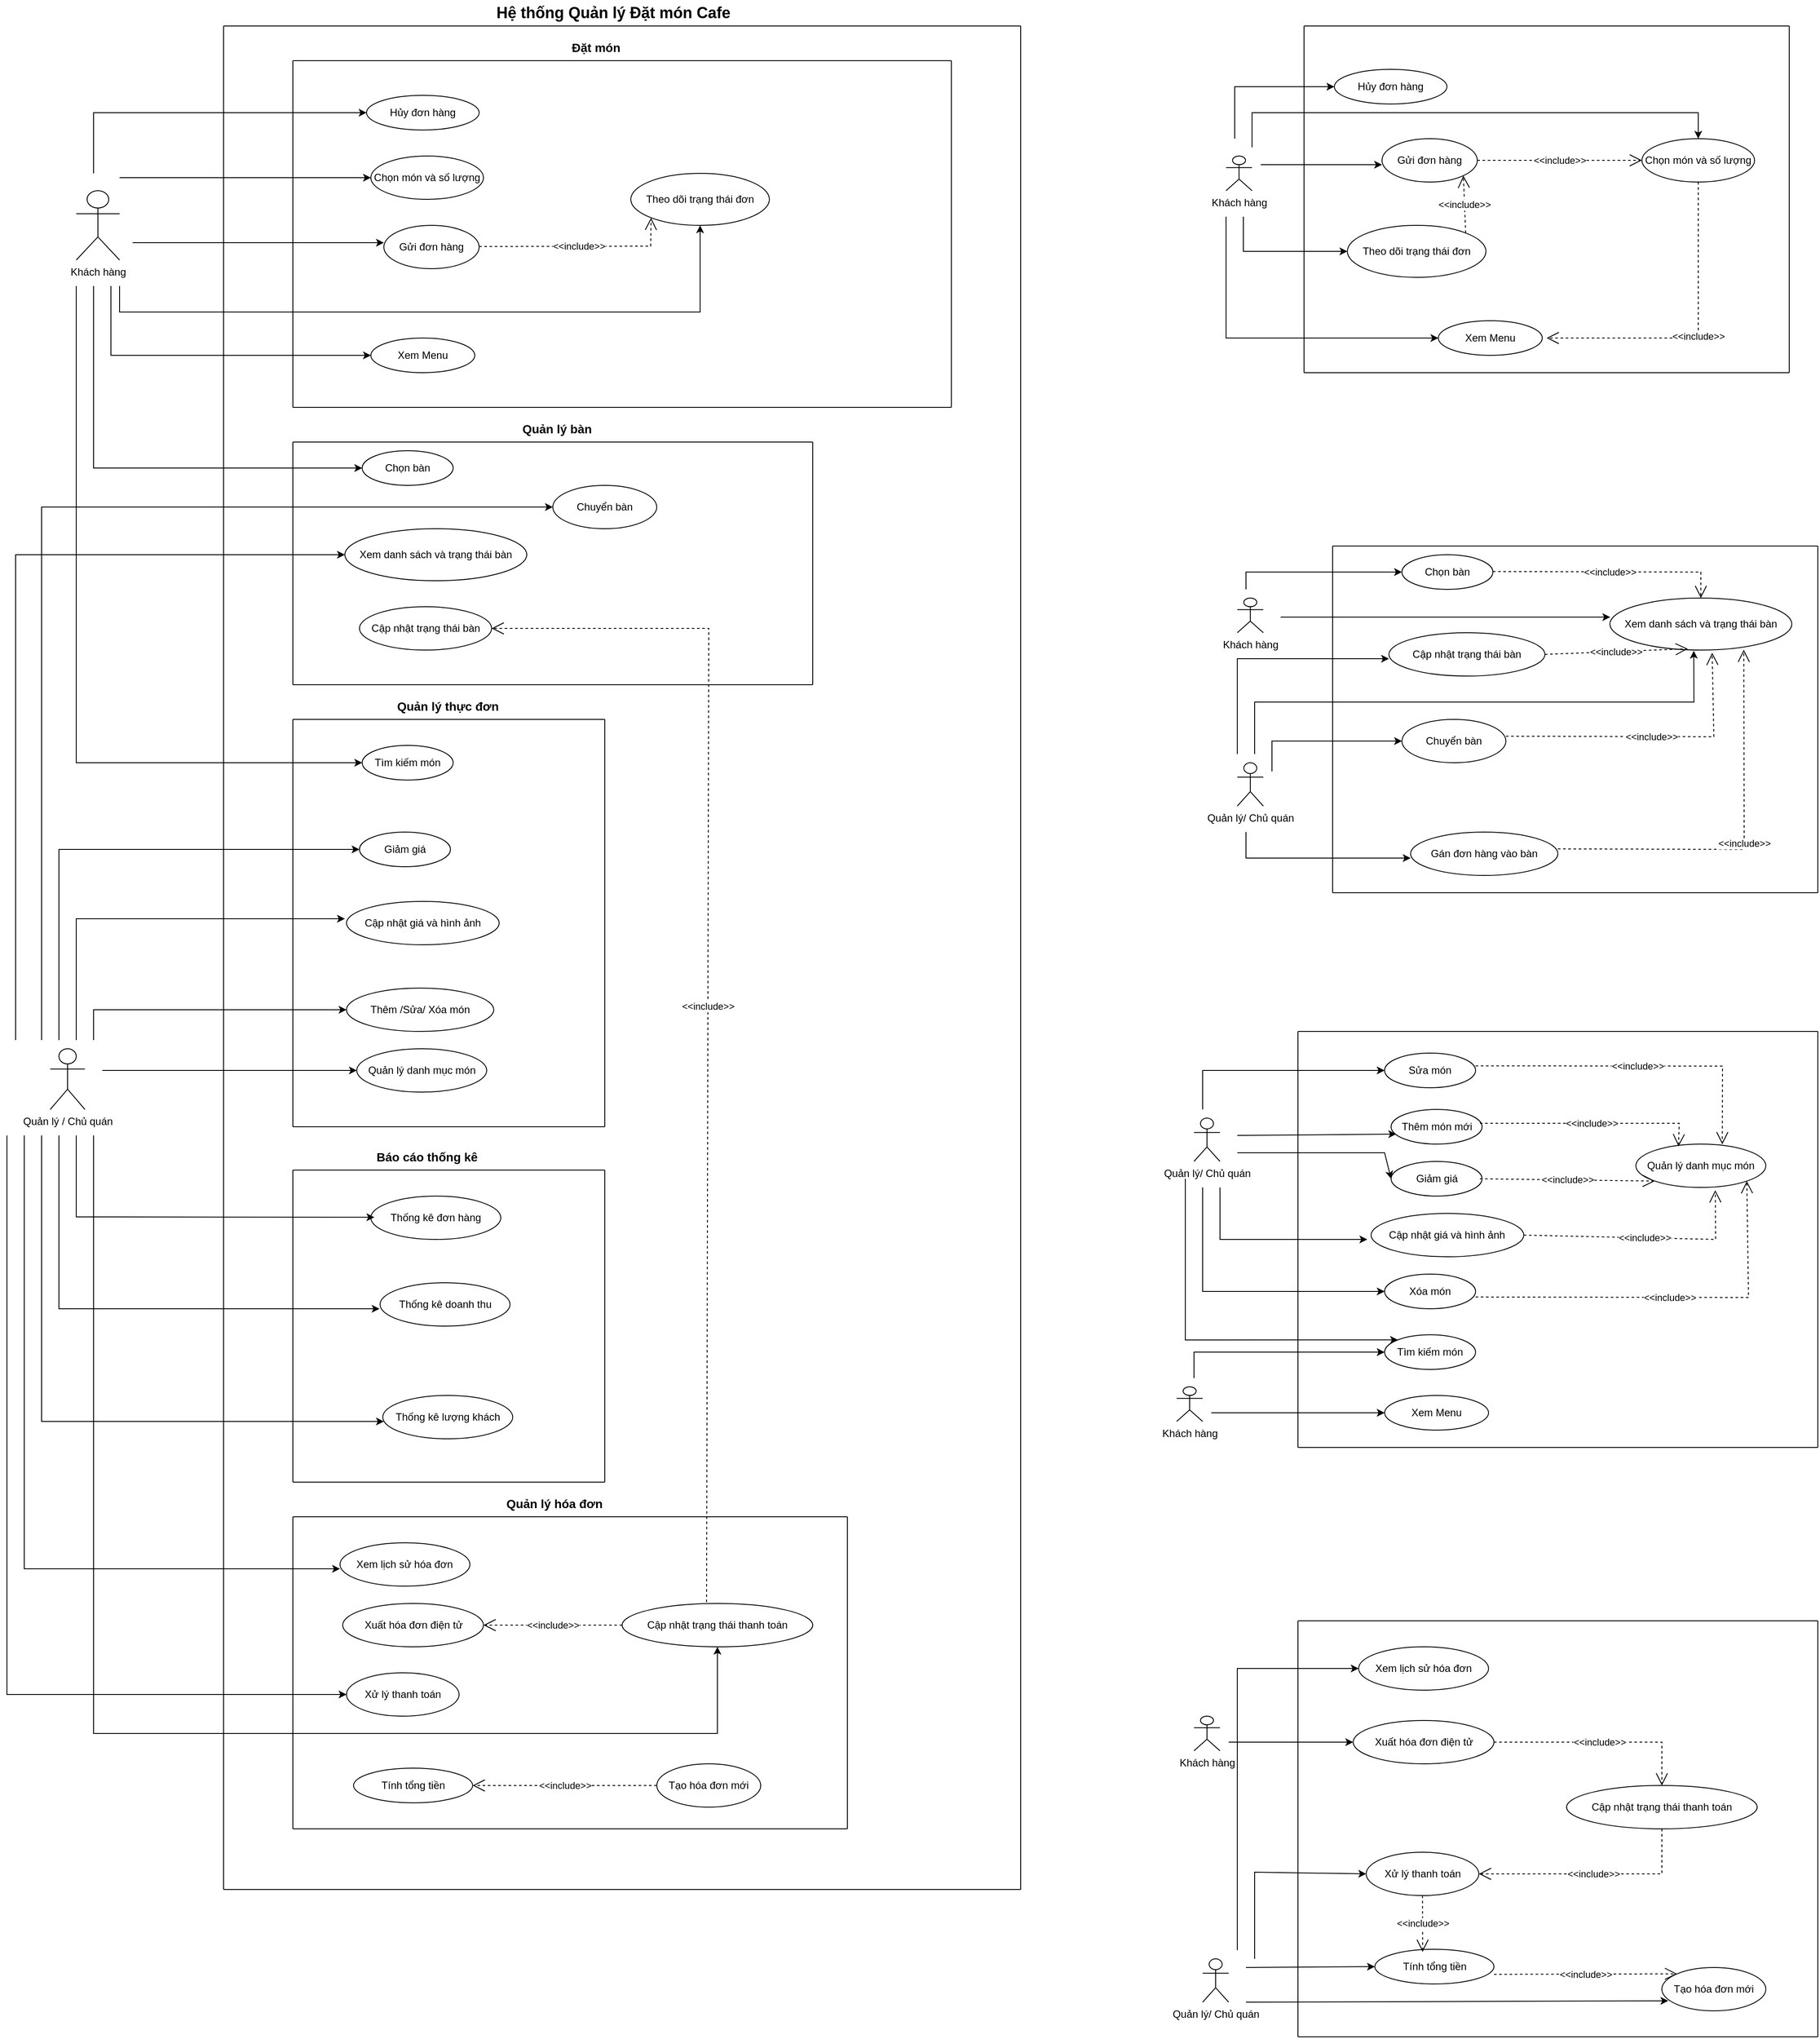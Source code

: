 <mxfile version="26.0.16">
  <diagram name="Usercase" id="gZRmXoSLrgFG_z5XuEt7">
    <mxGraphModel dx="2790" dy="1300" grid="1" gridSize="10" guides="1" tooltips="1" connect="1" arrows="1" fold="1" page="1" pageScale="1" pageWidth="2339" pageHeight="3300" math="0" shadow="0">
      <root>
        <mxCell id="0" />
        <mxCell id="1" parent="0" />
        <mxCell id="scQmV7QMQ86f5Nef8M0u-1" value="Quản lý / Chủ quán" style="shape=umlActor;verticalLabelPosition=bottom;verticalAlign=top;html=1;outlineConnect=0;" parent="1" vertex="1">
          <mxGeometry x="200" y="1500" width="40" height="70" as="geometry" />
        </mxCell>
        <mxCell id="_QSHjXKkxWRbUls_ZP2x-2" value="Khách hàng" style="shape=umlActor;verticalLabelPosition=bottom;verticalAlign=top;html=1;outlineConnect=0;" parent="1" vertex="1">
          <mxGeometry x="230" y="510" width="50" height="80" as="geometry" />
        </mxCell>
        <mxCell id="bs00Us9fgX963RKQfAOU-3" value="" style="endArrow=none;html=1;rounded=0;" edge="1" parent="1">
          <mxGeometry width="50" height="50" relative="1" as="geometry">
            <mxPoint x="400" y="2470" as="sourcePoint" />
            <mxPoint x="400" y="320" as="targetPoint" />
          </mxGeometry>
        </mxCell>
        <mxCell id="bs00Us9fgX963RKQfAOU-5" value="" style="endArrow=none;html=1;rounded=0;" edge="1" parent="1">
          <mxGeometry width="50" height="50" relative="1" as="geometry">
            <mxPoint x="1320" y="2470" as="sourcePoint" />
            <mxPoint x="1320" y="320" as="targetPoint" />
          </mxGeometry>
        </mxCell>
        <mxCell id="bs00Us9fgX963RKQfAOU-6" value="" style="endArrow=none;html=1;rounded=0;" edge="1" parent="1">
          <mxGeometry width="50" height="50" relative="1" as="geometry">
            <mxPoint x="400" y="320" as="sourcePoint" />
            <mxPoint x="1320" y="320" as="targetPoint" />
          </mxGeometry>
        </mxCell>
        <mxCell id="bs00Us9fgX963RKQfAOU-7" value="" style="endArrow=none;html=1;rounded=0;" edge="1" parent="1">
          <mxGeometry width="50" height="50" relative="1" as="geometry">
            <mxPoint x="400" y="2470" as="sourcePoint" />
            <mxPoint x="1320" y="2470" as="targetPoint" />
          </mxGeometry>
        </mxCell>
        <mxCell id="bs00Us9fgX963RKQfAOU-8" value="&lt;font style=&quot;font-size: 18px;&quot;&gt;&lt;b&gt;Hệ thống Quản lý Đặt món Cafe&lt;/b&gt;&lt;/font&gt;" style="text;html=1;align=center;verticalAlign=middle;whiteSpace=wrap;rounded=0;" vertex="1" parent="1">
          <mxGeometry x="710" y="290" width="280" height="30" as="geometry" />
        </mxCell>
        <mxCell id="bs00Us9fgX963RKQfAOU-9" value="" style="endArrow=none;html=1;rounded=0;" edge="1" parent="1">
          <mxGeometry width="50" height="50" relative="1" as="geometry">
            <mxPoint x="480" y="760" as="sourcePoint" />
            <mxPoint x="480" y="360" as="targetPoint" />
          </mxGeometry>
        </mxCell>
        <mxCell id="bs00Us9fgX963RKQfAOU-10" value="" style="endArrow=none;html=1;rounded=0;" edge="1" parent="1">
          <mxGeometry width="50" height="50" relative="1" as="geometry">
            <mxPoint x="1240" y="760" as="sourcePoint" />
            <mxPoint x="1240" y="360" as="targetPoint" />
          </mxGeometry>
        </mxCell>
        <mxCell id="bs00Us9fgX963RKQfAOU-11" value="" style="endArrow=none;html=1;rounded=0;" edge="1" parent="1">
          <mxGeometry width="50" height="50" relative="1" as="geometry">
            <mxPoint x="480" y="360" as="sourcePoint" />
            <mxPoint x="1240" y="360" as="targetPoint" />
          </mxGeometry>
        </mxCell>
        <mxCell id="bs00Us9fgX963RKQfAOU-12" value="" style="endArrow=none;html=1;rounded=0;" edge="1" parent="1">
          <mxGeometry width="50" height="50" relative="1" as="geometry">
            <mxPoint x="480" y="760" as="sourcePoint" />
            <mxPoint x="1240" y="760" as="targetPoint" />
          </mxGeometry>
        </mxCell>
        <mxCell id="bs00Us9fgX963RKQfAOU-13" value="&lt;font style=&quot;font-size: 14px;&quot;&gt;&lt;b&gt;Đặt món&lt;/b&gt;&lt;/font&gt;" style="text;html=1;align=center;verticalAlign=middle;whiteSpace=wrap;rounded=0;" vertex="1" parent="1">
          <mxGeometry x="800" y="330" width="60" height="30" as="geometry" />
        </mxCell>
        <mxCell id="bs00Us9fgX963RKQfAOU-14" value="Chọn món và số lượng" style="ellipse;whiteSpace=wrap;html=1;" vertex="1" parent="1">
          <mxGeometry x="570" y="470" width="130" height="50" as="geometry" />
        </mxCell>
        <mxCell id="bs00Us9fgX963RKQfAOU-15" value="Xem Menu" style="ellipse;whiteSpace=wrap;html=1;" vertex="1" parent="1">
          <mxGeometry x="570" y="680" width="120" height="40" as="geometry" />
        </mxCell>
        <mxCell id="bs00Us9fgX963RKQfAOU-16" value="Theo dõi trạng thái đơn" style="ellipse;whiteSpace=wrap;html=1;" vertex="1" parent="1">
          <mxGeometry x="870" y="490" width="160" height="60" as="geometry" />
        </mxCell>
        <mxCell id="bs00Us9fgX963RKQfAOU-17" value="Gửi đơn hàng" style="ellipse;whiteSpace=wrap;html=1;" vertex="1" parent="1">
          <mxGeometry x="585" y="550" width="110" height="50" as="geometry" />
        </mxCell>
        <mxCell id="bs00Us9fgX963RKQfAOU-18" value="Hủy đơn hàng" style="ellipse;whiteSpace=wrap;html=1;" vertex="1" parent="1">
          <mxGeometry x="565" y="400" width="130" height="40" as="geometry" />
        </mxCell>
        <mxCell id="bs00Us9fgX963RKQfAOU-19" value="" style="endArrow=classic;html=1;rounded=0;entryX=0;entryY=0.5;entryDx=0;entryDy=0;" edge="1" parent="1" target="bs00Us9fgX963RKQfAOU-18">
          <mxGeometry width="50" height="50" relative="1" as="geometry">
            <mxPoint x="250" y="490" as="sourcePoint" />
            <mxPoint x="310" y="390" as="targetPoint" />
            <Array as="points">
              <mxPoint x="250" y="420" />
            </Array>
          </mxGeometry>
        </mxCell>
        <mxCell id="bs00Us9fgX963RKQfAOU-20" value="" style="endArrow=classic;html=1;rounded=0;entryX=0;entryY=0.5;entryDx=0;entryDy=0;" edge="1" parent="1" target="bs00Us9fgX963RKQfAOU-14">
          <mxGeometry width="50" height="50" relative="1" as="geometry">
            <mxPoint x="280" y="495" as="sourcePoint" />
            <mxPoint x="550" y="480" as="targetPoint" />
          </mxGeometry>
        </mxCell>
        <mxCell id="bs00Us9fgX963RKQfAOU-21" value="" style="endArrow=classic;html=1;rounded=0;entryX=0;entryY=0.5;entryDx=0;entryDy=0;" edge="1" parent="1">
          <mxGeometry width="50" height="50" relative="1" as="geometry">
            <mxPoint x="295" y="570" as="sourcePoint" />
            <mxPoint x="585" y="570" as="targetPoint" />
          </mxGeometry>
        </mxCell>
        <mxCell id="bs00Us9fgX963RKQfAOU-22" value="" style="endArrow=classic;html=1;rounded=0;entryX=0;entryY=0.5;entryDx=0;entryDy=0;" edge="1" parent="1" target="bs00Us9fgX963RKQfAOU-15">
          <mxGeometry width="50" height="50" relative="1" as="geometry">
            <mxPoint x="270" y="620" as="sourcePoint" />
            <mxPoint x="570" y="679.41" as="targetPoint" />
            <Array as="points">
              <mxPoint x="270" y="700" />
            </Array>
          </mxGeometry>
        </mxCell>
        <mxCell id="bs00Us9fgX963RKQfAOU-23" value="" style="endArrow=classic;html=1;rounded=0;entryX=0.5;entryY=1;entryDx=0;entryDy=0;" edge="1" parent="1" target="bs00Us9fgX963RKQfAOU-16">
          <mxGeometry width="50" height="50" relative="1" as="geometry">
            <mxPoint x="280" y="620" as="sourcePoint" />
            <mxPoint x="940" y="640" as="targetPoint" />
            <Array as="points">
              <mxPoint x="280" y="650" />
              <mxPoint x="950" y="650" />
            </Array>
          </mxGeometry>
        </mxCell>
        <mxCell id="bs00Us9fgX963RKQfAOU-24" value="&amp;lt;&amp;lt;include&amp;gt;&amp;gt;" style="endArrow=open;endSize=12;dashed=1;html=1;rounded=0;entryX=0;entryY=1;entryDx=0;entryDy=0;" edge="1" parent="1" target="bs00Us9fgX963RKQfAOU-16">
          <mxGeometry width="160" relative="1" as="geometry">
            <mxPoint x="695" y="574.41" as="sourcePoint" />
            <mxPoint x="855" y="574.41" as="targetPoint" />
            <Array as="points">
              <mxPoint x="893" y="574" />
            </Array>
          </mxGeometry>
        </mxCell>
        <mxCell id="bs00Us9fgX963RKQfAOU-25" value="" style="endArrow=none;html=1;rounded=0;" edge="1" parent="1">
          <mxGeometry width="50" height="50" relative="1" as="geometry">
            <mxPoint x="480" y="1080" as="sourcePoint" />
            <mxPoint x="480" y="800" as="targetPoint" />
          </mxGeometry>
        </mxCell>
        <mxCell id="bs00Us9fgX963RKQfAOU-26" value="" style="endArrow=none;html=1;rounded=0;" edge="1" parent="1">
          <mxGeometry width="50" height="50" relative="1" as="geometry">
            <mxPoint x="1080" y="1080" as="sourcePoint" />
            <mxPoint x="1080" y="800" as="targetPoint" />
          </mxGeometry>
        </mxCell>
        <mxCell id="bs00Us9fgX963RKQfAOU-27" value="" style="endArrow=none;html=1;rounded=0;" edge="1" parent="1">
          <mxGeometry width="50" height="50" relative="1" as="geometry">
            <mxPoint x="480" y="800" as="sourcePoint" />
            <mxPoint x="1080" y="800" as="targetPoint" />
          </mxGeometry>
        </mxCell>
        <mxCell id="bs00Us9fgX963RKQfAOU-28" value="" style="endArrow=none;html=1;rounded=0;" edge="1" parent="1">
          <mxGeometry width="50" height="50" relative="1" as="geometry">
            <mxPoint x="480" y="1080" as="sourcePoint" />
            <mxPoint x="1080" y="1080" as="targetPoint" />
          </mxGeometry>
        </mxCell>
        <mxCell id="bs00Us9fgX963RKQfAOU-29" value="Chọn bàn" style="ellipse;whiteSpace=wrap;html=1;" vertex="1" parent="1">
          <mxGeometry x="560" y="810" width="105" height="40" as="geometry" />
        </mxCell>
        <mxCell id="bs00Us9fgX963RKQfAOU-30" value="Cập nhật trạng thái bàn" style="ellipse;whiteSpace=wrap;html=1;" vertex="1" parent="1">
          <mxGeometry x="556.88" y="990" width="152.5" height="50" as="geometry" />
        </mxCell>
        <mxCell id="bs00Us9fgX963RKQfAOU-31" value="Chuyển bàn" style="ellipse;whiteSpace=wrap;html=1;" vertex="1" parent="1">
          <mxGeometry x="780" y="850" width="120" height="50" as="geometry" />
        </mxCell>
        <mxCell id="bs00Us9fgX963RKQfAOU-34" value="Xem danh sách và trạng thái bàn" style="ellipse;whiteSpace=wrap;html=1;" vertex="1" parent="1">
          <mxGeometry x="540" y="900" width="210" height="60" as="geometry" />
        </mxCell>
        <mxCell id="bs00Us9fgX963RKQfAOU-35" value="&lt;font style=&quot;font-size: 14px;&quot;&gt;&lt;b&gt;Quản lý bàn&lt;/b&gt;&lt;/font&gt;" style="text;html=1;align=center;verticalAlign=middle;whiteSpace=wrap;rounded=0;" vertex="1" parent="1">
          <mxGeometry x="730" y="770" width="110" height="30" as="geometry" />
        </mxCell>
        <mxCell id="bs00Us9fgX963RKQfAOU-36" value="" style="endArrow=none;html=1;rounded=0;" edge="1" parent="1">
          <mxGeometry width="50" height="50" relative="1" as="geometry">
            <mxPoint x="480" y="1590" as="sourcePoint" />
            <mxPoint x="480" y="1120" as="targetPoint" />
          </mxGeometry>
        </mxCell>
        <mxCell id="bs00Us9fgX963RKQfAOU-37" value="" style="endArrow=none;html=1;rounded=0;" edge="1" parent="1">
          <mxGeometry width="50" height="50" relative="1" as="geometry">
            <mxPoint x="840" y="1590" as="sourcePoint" />
            <mxPoint x="840" y="1120" as="targetPoint" />
          </mxGeometry>
        </mxCell>
        <mxCell id="bs00Us9fgX963RKQfAOU-38" value="" style="endArrow=none;html=1;rounded=0;" edge="1" parent="1">
          <mxGeometry width="50" height="50" relative="1" as="geometry">
            <mxPoint x="480" y="1120" as="sourcePoint" />
            <mxPoint x="840" y="1120" as="targetPoint" />
          </mxGeometry>
        </mxCell>
        <mxCell id="bs00Us9fgX963RKQfAOU-39" value="" style="endArrow=none;html=1;rounded=0;" edge="1" parent="1">
          <mxGeometry width="50" height="50" relative="1" as="geometry">
            <mxPoint x="480" y="1590" as="sourcePoint" />
            <mxPoint x="840" y="1590" as="targetPoint" />
          </mxGeometry>
        </mxCell>
        <mxCell id="bs00Us9fgX963RKQfAOU-40" value="" style="endArrow=classic;html=1;rounded=0;entryX=0;entryY=0.5;entryDx=0;entryDy=0;" edge="1" parent="1">
          <mxGeometry width="50" height="50" relative="1" as="geometry">
            <mxPoint x="250" y="620" as="sourcePoint" />
            <mxPoint x="560" y="830" as="targetPoint" />
            <Array as="points">
              <mxPoint x="250" y="830" />
            </Array>
          </mxGeometry>
        </mxCell>
        <mxCell id="bs00Us9fgX963RKQfAOU-42" value="Tìm kiếm món" style="ellipse;whiteSpace=wrap;html=1;" vertex="1" parent="1">
          <mxGeometry x="560" y="1150" width="105" height="40" as="geometry" />
        </mxCell>
        <mxCell id="bs00Us9fgX963RKQfAOU-43" value="&lt;font style=&quot;font-size: 14px;&quot;&gt;&lt;b&gt;Quản lý thực đơn&lt;/b&gt;&lt;/font&gt;" style="text;html=1;align=center;verticalAlign=middle;whiteSpace=wrap;rounded=0;" vertex="1" parent="1">
          <mxGeometry x="580.63" y="1090" width="156.25" height="30" as="geometry" />
        </mxCell>
        <mxCell id="bs00Us9fgX963RKQfAOU-44" value="Giảm giá" style="ellipse;whiteSpace=wrap;html=1;" vertex="1" parent="1">
          <mxGeometry x="556.88" y="1250" width="105" height="40" as="geometry" />
        </mxCell>
        <mxCell id="bs00Us9fgX963RKQfAOU-45" value="Cập nhật giá và hình ảnh" style="ellipse;whiteSpace=wrap;html=1;" vertex="1" parent="1">
          <mxGeometry x="541.88" y="1330" width="176.25" height="50" as="geometry" />
        </mxCell>
        <mxCell id="bs00Us9fgX963RKQfAOU-46" value="Thêm /Sửa/ Xóa món" style="ellipse;whiteSpace=wrap;html=1;" vertex="1" parent="1">
          <mxGeometry x="541.88" y="1430" width="170" height="50" as="geometry" />
        </mxCell>
        <mxCell id="bs00Us9fgX963RKQfAOU-48" value="Quản lý danh mục món" style="ellipse;whiteSpace=wrap;html=1;" vertex="1" parent="1">
          <mxGeometry x="553.75" y="1500" width="150" height="50" as="geometry" />
        </mxCell>
        <mxCell id="bs00Us9fgX963RKQfAOU-49" value="" style="endArrow=classic;html=1;rounded=0;entryX=0;entryY=0.5;entryDx=0;entryDy=0;" edge="1" parent="1">
          <mxGeometry width="50" height="50" relative="1" as="geometry">
            <mxPoint x="230" y="620" as="sourcePoint" />
            <mxPoint x="560" y="1170" as="targetPoint" />
            <Array as="points">
              <mxPoint x="230" y="1170" />
            </Array>
          </mxGeometry>
        </mxCell>
        <mxCell id="bs00Us9fgX963RKQfAOU-50" value="" style="endArrow=classic;html=1;rounded=0;entryX=0;entryY=0.5;entryDx=0;entryDy=0;" edge="1" parent="1" target="bs00Us9fgX963RKQfAOU-44">
          <mxGeometry width="50" height="50" relative="1" as="geometry">
            <mxPoint x="210" y="1490" as="sourcePoint" />
            <mxPoint x="510" y="1250" as="targetPoint" />
            <Array as="points">
              <mxPoint x="210" y="1270" />
            </Array>
          </mxGeometry>
        </mxCell>
        <mxCell id="bs00Us9fgX963RKQfAOU-52" value="" style="endArrow=classic;html=1;rounded=0;" edge="1" parent="1">
          <mxGeometry width="50" height="50" relative="1" as="geometry">
            <mxPoint x="230" y="1490" as="sourcePoint" />
            <mxPoint x="540" y="1350" as="targetPoint" />
            <Array as="points">
              <mxPoint x="230" y="1350" />
            </Array>
          </mxGeometry>
        </mxCell>
        <mxCell id="bs00Us9fgX963RKQfAOU-53" value="" style="endArrow=classic;html=1;rounded=0;entryX=0;entryY=0.5;entryDx=0;entryDy=0;" edge="1" parent="1" target="bs00Us9fgX963RKQfAOU-46">
          <mxGeometry width="50" height="50" relative="1" as="geometry">
            <mxPoint x="250" y="1490" as="sourcePoint" />
            <mxPoint x="570" y="1410" as="targetPoint" />
            <Array as="points">
              <mxPoint x="250" y="1455" />
            </Array>
          </mxGeometry>
        </mxCell>
        <mxCell id="bs00Us9fgX963RKQfAOU-55" value="" style="endArrow=classic;html=1;rounded=0;entryX=0;entryY=0.5;entryDx=0;entryDy=0;" edge="1" parent="1" target="bs00Us9fgX963RKQfAOU-48">
          <mxGeometry width="50" height="50" relative="1" as="geometry">
            <mxPoint x="260" y="1525" as="sourcePoint" />
            <mxPoint x="440" y="1540" as="targetPoint" />
          </mxGeometry>
        </mxCell>
        <mxCell id="bs00Us9fgX963RKQfAOU-56" value="" style="endArrow=none;html=1;rounded=0;" edge="1" parent="1">
          <mxGeometry width="50" height="50" relative="1" as="geometry">
            <mxPoint x="480" y="2000" as="sourcePoint" />
            <mxPoint x="480" y="1640" as="targetPoint" />
          </mxGeometry>
        </mxCell>
        <mxCell id="bs00Us9fgX963RKQfAOU-57" value="" style="endArrow=none;html=1;rounded=0;" edge="1" parent="1">
          <mxGeometry width="50" height="50" relative="1" as="geometry">
            <mxPoint x="840" y="2000" as="sourcePoint" />
            <mxPoint x="840" y="1640" as="targetPoint" />
          </mxGeometry>
        </mxCell>
        <mxCell id="bs00Us9fgX963RKQfAOU-58" value="" style="endArrow=none;html=1;rounded=0;" edge="1" parent="1">
          <mxGeometry width="50" height="50" relative="1" as="geometry">
            <mxPoint x="480" y="1640" as="sourcePoint" />
            <mxPoint x="840" y="1640" as="targetPoint" />
          </mxGeometry>
        </mxCell>
        <mxCell id="bs00Us9fgX963RKQfAOU-59" value="" style="endArrow=none;html=1;rounded=0;" edge="1" parent="1">
          <mxGeometry width="50" height="50" relative="1" as="geometry">
            <mxPoint x="480" y="2000" as="sourcePoint" />
            <mxPoint x="840" y="2000" as="targetPoint" />
          </mxGeometry>
        </mxCell>
        <mxCell id="bs00Us9fgX963RKQfAOU-60" value="Thống kê đơn hàng" style="ellipse;whiteSpace=wrap;html=1;" vertex="1" parent="1">
          <mxGeometry x="570" y="1670" width="150" height="50" as="geometry" />
        </mxCell>
        <mxCell id="bs00Us9fgX963RKQfAOU-61" value="Thống kê doanh thu" style="ellipse;whiteSpace=wrap;html=1;" vertex="1" parent="1">
          <mxGeometry x="580.63" y="1770" width="150" height="50" as="geometry" />
        </mxCell>
        <mxCell id="bs00Us9fgX963RKQfAOU-62" value="Thống kê lượng khách" style="ellipse;whiteSpace=wrap;html=1;" vertex="1" parent="1">
          <mxGeometry x="583.75" y="1900" width="150" height="50" as="geometry" />
        </mxCell>
        <mxCell id="bs00Us9fgX963RKQfAOU-63" value="" style="endArrow=classic;html=1;rounded=0;entryX=0;entryY=0.5;entryDx=0;entryDy=0;" edge="1" parent="1">
          <mxGeometry width="50" height="50" relative="1" as="geometry">
            <mxPoint x="230" y="1600" as="sourcePoint" />
            <mxPoint x="574" y="1694.41" as="targetPoint" />
            <Array as="points">
              <mxPoint x="230" y="1694" />
            </Array>
          </mxGeometry>
        </mxCell>
        <mxCell id="bs00Us9fgX963RKQfAOU-64" value="" style="endArrow=classic;html=1;rounded=0;" edge="1" parent="1">
          <mxGeometry width="50" height="50" relative="1" as="geometry">
            <mxPoint x="210" y="1600" as="sourcePoint" />
            <mxPoint x="580" y="1800" as="targetPoint" />
            <Array as="points">
              <mxPoint x="210" y="1800" />
            </Array>
          </mxGeometry>
        </mxCell>
        <mxCell id="bs00Us9fgX963RKQfAOU-65" value="" style="endArrow=classic;html=1;rounded=0;" edge="1" parent="1">
          <mxGeometry width="50" height="50" relative="1" as="geometry">
            <mxPoint x="190" y="1600" as="sourcePoint" />
            <mxPoint x="585" y="1930" as="targetPoint" />
            <Array as="points">
              <mxPoint x="190" y="1930" />
            </Array>
          </mxGeometry>
        </mxCell>
        <mxCell id="bs00Us9fgX963RKQfAOU-66" value="" style="endArrow=none;html=1;rounded=0;" edge="1" parent="1">
          <mxGeometry width="50" height="50" relative="1" as="geometry">
            <mxPoint x="480" y="2400" as="sourcePoint" />
            <mxPoint x="480" y="2040" as="targetPoint" />
          </mxGeometry>
        </mxCell>
        <mxCell id="bs00Us9fgX963RKQfAOU-67" value="" style="endArrow=none;html=1;rounded=0;" edge="1" parent="1">
          <mxGeometry width="50" height="50" relative="1" as="geometry">
            <mxPoint x="1120" y="2400" as="sourcePoint" />
            <mxPoint x="1120" y="2040" as="targetPoint" />
          </mxGeometry>
        </mxCell>
        <mxCell id="bs00Us9fgX963RKQfAOU-68" value="" style="endArrow=none;html=1;rounded=0;" edge="1" parent="1">
          <mxGeometry width="50" height="50" relative="1" as="geometry">
            <mxPoint x="480" y="2040" as="sourcePoint" />
            <mxPoint x="1120" y="2040" as="targetPoint" />
          </mxGeometry>
        </mxCell>
        <mxCell id="bs00Us9fgX963RKQfAOU-69" value="" style="endArrow=none;html=1;rounded=0;" edge="1" parent="1">
          <mxGeometry width="50" height="50" relative="1" as="geometry">
            <mxPoint x="480" y="2400" as="sourcePoint" />
            <mxPoint x="1120" y="2400" as="targetPoint" />
          </mxGeometry>
        </mxCell>
        <mxCell id="bs00Us9fgX963RKQfAOU-70" value="&lt;font style=&quot;font-size: 14px;&quot;&gt;&lt;b&gt;Báo cáo thống kê&lt;/b&gt;&lt;/font&gt;" style="text;html=1;align=center;verticalAlign=middle;whiteSpace=wrap;rounded=0;" vertex="1" parent="1">
          <mxGeometry x="556.88" y="1610" width="156.25" height="30" as="geometry" />
        </mxCell>
        <mxCell id="bs00Us9fgX963RKQfAOU-71" value="&lt;font style=&quot;font-size: 14px;&quot;&gt;&lt;b&gt;Quản lý hóa đơn&lt;/b&gt;&lt;/font&gt;" style="text;html=1;align=center;verticalAlign=middle;whiteSpace=wrap;rounded=0;" vertex="1" parent="1">
          <mxGeometry x="703.75" y="2010" width="156.25" height="30" as="geometry" />
        </mxCell>
        <mxCell id="bs00Us9fgX963RKQfAOU-72" value="Xem lịch sử hóa đơn" style="ellipse;whiteSpace=wrap;html=1;" vertex="1" parent="1">
          <mxGeometry x="534.38" y="2070" width="150" height="50" as="geometry" />
        </mxCell>
        <mxCell id="bs00Us9fgX963RKQfAOU-73" value="Xuất hóa đơn điện tử" style="ellipse;whiteSpace=wrap;html=1;" vertex="1" parent="1">
          <mxGeometry x="537.5" y="2140" width="162.5" height="50" as="geometry" />
        </mxCell>
        <mxCell id="bs00Us9fgX963RKQfAOU-74" value="Xử lý thanh toán" style="ellipse;whiteSpace=wrap;html=1;" vertex="1" parent="1">
          <mxGeometry x="541.88" y="2220" width="130" height="50" as="geometry" />
        </mxCell>
        <mxCell id="bs00Us9fgX963RKQfAOU-75" value="Tính tổng tiền" style="ellipse;whiteSpace=wrap;html=1;" vertex="1" parent="1">
          <mxGeometry x="550" y="2330" width="137.5" height="40" as="geometry" />
        </mxCell>
        <mxCell id="bs00Us9fgX963RKQfAOU-76" value="Tạo hóa đơn mới" style="ellipse;whiteSpace=wrap;html=1;" vertex="1" parent="1">
          <mxGeometry x="900" y="2325" width="120" height="50" as="geometry" />
        </mxCell>
        <mxCell id="bs00Us9fgX963RKQfAOU-77" value="Cập nhật trạng thái thanh toán" style="ellipse;whiteSpace=wrap;html=1;" vertex="1" parent="1">
          <mxGeometry x="860" y="2140" width="220" height="50" as="geometry" />
        </mxCell>
        <mxCell id="bs00Us9fgX963RKQfAOU-78" value="" style="endArrow=classic;html=1;rounded=0;" edge="1" parent="1">
          <mxGeometry width="50" height="50" relative="1" as="geometry">
            <mxPoint x="170" y="1600" as="sourcePoint" />
            <mxPoint x="534.38" y="2100" as="targetPoint" />
            <Array as="points">
              <mxPoint x="170" y="2100" />
            </Array>
          </mxGeometry>
        </mxCell>
        <mxCell id="bs00Us9fgX963RKQfAOU-79" value="&amp;lt;&amp;lt;include&amp;gt;&amp;gt;" style="endArrow=open;endSize=12;dashed=1;html=1;rounded=0;entryX=1;entryY=0.5;entryDx=0;entryDy=0;exitX=0.443;exitY=-0.031;exitDx=0;exitDy=0;exitPerimeter=0;" edge="1" parent="1" source="bs00Us9fgX963RKQfAOU-77" target="bs00Us9fgX963RKQfAOU-30">
          <mxGeometry width="160" relative="1" as="geometry">
            <mxPoint x="980" y="1930" as="sourcePoint" />
            <mxPoint x="1039" y="1230" as="targetPoint" />
            <Array as="points">
              <mxPoint x="960" y="1015" />
            </Array>
          </mxGeometry>
        </mxCell>
        <mxCell id="bs00Us9fgX963RKQfAOU-80" value="&amp;lt;&amp;lt;include&amp;gt;&amp;gt;" style="endArrow=open;endSize=12;dashed=1;html=1;rounded=0;entryX=1;entryY=0.5;entryDx=0;entryDy=0;exitX=0;exitY=0.5;exitDx=0;exitDy=0;" edge="1" parent="1" source="bs00Us9fgX963RKQfAOU-77" target="bs00Us9fgX963RKQfAOU-73">
          <mxGeometry width="160" relative="1" as="geometry">
            <mxPoint x="730" y="2289.23" as="sourcePoint" />
            <mxPoint x="970" y="2288.82" as="targetPoint" />
            <Array as="points" />
          </mxGeometry>
        </mxCell>
        <mxCell id="bs00Us9fgX963RKQfAOU-81" value="&amp;lt;&amp;lt;include&amp;gt;&amp;gt;" style="endArrow=open;endSize=12;dashed=1;html=1;rounded=0;entryX=1;entryY=0.5;entryDx=0;entryDy=0;exitX=0;exitY=0.5;exitDx=0;exitDy=0;" edge="1" parent="1" source="bs00Us9fgX963RKQfAOU-76" target="bs00Us9fgX963RKQfAOU-75">
          <mxGeometry width="160" relative="1" as="geometry">
            <mxPoint x="850" y="2330" as="sourcePoint" />
            <mxPoint x="690" y="2330" as="targetPoint" />
            <Array as="points" />
            <mxPoint as="offset" />
          </mxGeometry>
        </mxCell>
        <mxCell id="bs00Us9fgX963RKQfAOU-86" value="" style="endArrow=classic;html=1;rounded=0;entryX=0;entryY=0.5;entryDx=0;entryDy=0;" edge="1" parent="1" target="bs00Us9fgX963RKQfAOU-74">
          <mxGeometry width="50" height="50" relative="1" as="geometry">
            <mxPoint x="150" y="1600" as="sourcePoint" />
            <mxPoint x="340" y="2350" as="targetPoint" />
            <Array as="points">
              <mxPoint x="150" y="2245" />
            </Array>
          </mxGeometry>
        </mxCell>
        <mxCell id="bs00Us9fgX963RKQfAOU-87" value="" style="endArrow=classic;html=1;rounded=0;entryX=0.5;entryY=1;entryDx=0;entryDy=0;" edge="1" parent="1" target="bs00Us9fgX963RKQfAOU-77">
          <mxGeometry width="50" height="50" relative="1" as="geometry">
            <mxPoint x="250" y="1600" as="sourcePoint" />
            <mxPoint x="510" y="2300" as="targetPoint" />
            <Array as="points">
              <mxPoint x="250" y="2290" />
              <mxPoint x="970" y="2290" />
            </Array>
          </mxGeometry>
        </mxCell>
        <mxCell id="bs00Us9fgX963RKQfAOU-88" value="Khách hàng" style="shape=umlActor;verticalLabelPosition=bottom;verticalAlign=top;html=1;outlineConnect=0;" vertex="1" parent="1">
          <mxGeometry x="1557" y="470" width="30" height="40" as="geometry" />
        </mxCell>
        <mxCell id="bs00Us9fgX963RKQfAOU-90" value="Hủy đơn hàng" style="ellipse;whiteSpace=wrap;html=1;" vertex="1" parent="1">
          <mxGeometry x="1682" y="370" width="130" height="40" as="geometry" />
        </mxCell>
        <mxCell id="bs00Us9fgX963RKQfAOU-91" value="Chọn món và số lượng" style="ellipse;whiteSpace=wrap;html=1;" vertex="1" parent="1">
          <mxGeometry x="2037" y="450" width="130" height="50" as="geometry" />
        </mxCell>
        <mxCell id="bs00Us9fgX963RKQfAOU-92" value="Gửi đơn hàng" style="ellipse;whiteSpace=wrap;html=1;" vertex="1" parent="1">
          <mxGeometry x="1737" y="450" width="110" height="50" as="geometry" />
        </mxCell>
        <mxCell id="bs00Us9fgX963RKQfAOU-93" value="Theo dõi trạng thái đơn" style="ellipse;whiteSpace=wrap;html=1;" vertex="1" parent="1">
          <mxGeometry x="1697" y="550" width="160" height="60" as="geometry" />
        </mxCell>
        <mxCell id="bs00Us9fgX963RKQfAOU-94" value="Xem Menu" style="ellipse;whiteSpace=wrap;html=1;" vertex="1" parent="1">
          <mxGeometry x="1802" y="660" width="120" height="40" as="geometry" />
        </mxCell>
        <mxCell id="bs00Us9fgX963RKQfAOU-95" value="" style="endArrow=none;html=1;rounded=0;" edge="1" parent="1">
          <mxGeometry width="50" height="50" relative="1" as="geometry">
            <mxPoint x="1647" y="720" as="sourcePoint" />
            <mxPoint x="1647" y="320" as="targetPoint" />
          </mxGeometry>
        </mxCell>
        <mxCell id="bs00Us9fgX963RKQfAOU-96" value="" style="endArrow=none;html=1;rounded=0;" edge="1" parent="1">
          <mxGeometry width="50" height="50" relative="1" as="geometry">
            <mxPoint x="2207" y="720" as="sourcePoint" />
            <mxPoint x="2207" y="320" as="targetPoint" />
          </mxGeometry>
        </mxCell>
        <mxCell id="bs00Us9fgX963RKQfAOU-98" value="" style="endArrow=none;html=1;rounded=0;" edge="1" parent="1">
          <mxGeometry width="50" height="50" relative="1" as="geometry">
            <mxPoint x="1647" y="320" as="sourcePoint" />
            <mxPoint x="2207" y="320" as="targetPoint" />
          </mxGeometry>
        </mxCell>
        <mxCell id="bs00Us9fgX963RKQfAOU-99" value="" style="endArrow=classic;html=1;rounded=0;entryX=0;entryY=0.5;entryDx=0;entryDy=0;" edge="1" parent="1" target="bs00Us9fgX963RKQfAOU-90">
          <mxGeometry width="50" height="50" relative="1" as="geometry">
            <mxPoint x="1567" y="450" as="sourcePoint" />
            <mxPoint x="1647" y="370" as="targetPoint" />
            <Array as="points">
              <mxPoint x="1567" y="390" />
            </Array>
          </mxGeometry>
        </mxCell>
        <mxCell id="bs00Us9fgX963RKQfAOU-100" value="" style="endArrow=classic;html=1;rounded=0;entryX=0;entryY=0.5;entryDx=0;entryDy=0;" edge="1" parent="1" target="bs00Us9fgX963RKQfAOU-93">
          <mxGeometry width="50" height="50" relative="1" as="geometry">
            <mxPoint x="1577" y="540" as="sourcePoint" />
            <mxPoint x="1687" y="580" as="targetPoint" />
            <Array as="points">
              <mxPoint x="1577" y="580" />
            </Array>
          </mxGeometry>
        </mxCell>
        <mxCell id="bs00Us9fgX963RKQfAOU-102" value="" style="endArrow=classic;html=1;rounded=0;entryX=0;entryY=0.5;entryDx=0;entryDy=0;" edge="1" parent="1" target="bs00Us9fgX963RKQfAOU-94">
          <mxGeometry width="50" height="50" relative="1" as="geometry">
            <mxPoint x="1557" y="540" as="sourcePoint" />
            <mxPoint x="1747" y="670" as="targetPoint" />
            <Array as="points">
              <mxPoint x="1557" y="680" />
            </Array>
          </mxGeometry>
        </mxCell>
        <mxCell id="bs00Us9fgX963RKQfAOU-103" value="" style="endArrow=classic;html=1;rounded=0;" edge="1" parent="1">
          <mxGeometry width="50" height="50" relative="1" as="geometry">
            <mxPoint x="1597" y="480" as="sourcePoint" />
            <mxPoint x="1737" y="480" as="targetPoint" />
          </mxGeometry>
        </mxCell>
        <mxCell id="bs00Us9fgX963RKQfAOU-104" value="&amp;lt;&amp;lt;include&amp;gt;&amp;gt;" style="endArrow=open;endSize=12;dashed=1;html=1;rounded=0;entryX=0;entryY=0.5;entryDx=0;entryDy=0;exitX=1;exitY=0.5;exitDx=0;exitDy=0;" edge="1" parent="1" source="bs00Us9fgX963RKQfAOU-92" target="bs00Us9fgX963RKQfAOU-91">
          <mxGeometry width="160" relative="1" as="geometry">
            <mxPoint x="1787" y="533.41" as="sourcePoint" />
            <mxPoint x="1985" y="500" as="targetPoint" />
            <Array as="points" />
          </mxGeometry>
        </mxCell>
        <mxCell id="bs00Us9fgX963RKQfAOU-105" value="&amp;lt;&amp;lt;include&amp;gt;&amp;gt;" style="endArrow=open;endSize=12;dashed=1;html=1;rounded=0;entryX=1;entryY=1;entryDx=0;entryDy=0;exitX=1;exitY=0;exitDx=0;exitDy=0;" edge="1" parent="1" source="bs00Us9fgX963RKQfAOU-93" target="bs00Us9fgX963RKQfAOU-92">
          <mxGeometry width="160" relative="1" as="geometry">
            <mxPoint x="1852" y="570" as="sourcePoint" />
            <mxPoint x="2042" y="570" as="targetPoint" />
            <Array as="points" />
          </mxGeometry>
        </mxCell>
        <mxCell id="bs00Us9fgX963RKQfAOU-108" value="" style="endArrow=classic;html=1;rounded=0;entryX=0.5;entryY=0;entryDx=0;entryDy=0;" edge="1" parent="1" target="bs00Us9fgX963RKQfAOU-91">
          <mxGeometry width="50" height="50" relative="1" as="geometry">
            <mxPoint x="1587" y="460" as="sourcePoint" />
            <mxPoint x="1927" y="380" as="targetPoint" />
            <Array as="points">
              <mxPoint x="1587" y="420" />
              <mxPoint x="2102" y="420" />
            </Array>
          </mxGeometry>
        </mxCell>
        <mxCell id="bs00Us9fgX963RKQfAOU-109" value="&amp;lt;&amp;lt;include&amp;gt;&amp;gt;" style="endArrow=open;endSize=12;dashed=1;html=1;rounded=0;exitX=0.5;exitY=1;exitDx=0;exitDy=0;" edge="1" parent="1" source="bs00Us9fgX963RKQfAOU-91">
          <mxGeometry width="160" relative="1" as="geometry">
            <mxPoint x="2127" y="520" as="sourcePoint" />
            <mxPoint x="1927" y="680" as="targetPoint" />
            <Array as="points">
              <mxPoint x="2102" y="680" />
            </Array>
          </mxGeometry>
        </mxCell>
        <mxCell id="bs00Us9fgX963RKQfAOU-110" value="" style="endArrow=none;html=1;rounded=0;" edge="1" parent="1">
          <mxGeometry width="50" height="50" relative="1" as="geometry">
            <mxPoint x="1647" y="720" as="sourcePoint" />
            <mxPoint x="2207" y="720" as="targetPoint" />
          </mxGeometry>
        </mxCell>
        <mxCell id="bs00Us9fgX963RKQfAOU-111" value="Khách hàng" style="shape=umlActor;verticalLabelPosition=bottom;verticalAlign=top;html=1;outlineConnect=0;" vertex="1" parent="1">
          <mxGeometry x="1570" y="980" width="30" height="40" as="geometry" />
        </mxCell>
        <mxCell id="bs00Us9fgX963RKQfAOU-112" value="Quản lý/ Chủ quán" style="shape=umlActor;verticalLabelPosition=bottom;verticalAlign=top;html=1;outlineConnect=0;" vertex="1" parent="1">
          <mxGeometry x="1570" y="1170" width="30" height="50" as="geometry" />
        </mxCell>
        <mxCell id="bs00Us9fgX963RKQfAOU-115" value="" style="endArrow=none;html=1;rounded=0;" edge="1" parent="1">
          <mxGeometry width="50" height="50" relative="1" as="geometry">
            <mxPoint x="1680" y="1320" as="sourcePoint" />
            <mxPoint x="1680" y="920" as="targetPoint" />
          </mxGeometry>
        </mxCell>
        <mxCell id="bs00Us9fgX963RKQfAOU-116" value="" style="endArrow=none;html=1;rounded=0;" edge="1" parent="1">
          <mxGeometry width="50" height="50" relative="1" as="geometry">
            <mxPoint x="2240" y="1320" as="sourcePoint" />
            <mxPoint x="2240" y="920" as="targetPoint" />
          </mxGeometry>
        </mxCell>
        <mxCell id="bs00Us9fgX963RKQfAOU-117" value="" style="endArrow=none;html=1;rounded=0;" edge="1" parent="1">
          <mxGeometry width="50" height="50" relative="1" as="geometry">
            <mxPoint x="1680" y="920" as="sourcePoint" />
            <mxPoint x="2240" y="920" as="targetPoint" />
          </mxGeometry>
        </mxCell>
        <mxCell id="bs00Us9fgX963RKQfAOU-118" value="" style="endArrow=none;html=1;rounded=0;" edge="1" parent="1">
          <mxGeometry width="50" height="50" relative="1" as="geometry">
            <mxPoint x="1680" y="1320" as="sourcePoint" />
            <mxPoint x="2240" y="1320" as="targetPoint" />
          </mxGeometry>
        </mxCell>
        <mxCell id="bs00Us9fgX963RKQfAOU-119" value="Chọn bàn" style="ellipse;whiteSpace=wrap;html=1;" vertex="1" parent="1">
          <mxGeometry x="1760" y="930" width="105" height="40" as="geometry" />
        </mxCell>
        <mxCell id="bs00Us9fgX963RKQfAOU-120" value="Xem danh sách và trạng thái bàn" style="ellipse;whiteSpace=wrap;html=1;" vertex="1" parent="1">
          <mxGeometry x="2000" y="980" width="210" height="60" as="geometry" />
        </mxCell>
        <mxCell id="bs00Us9fgX963RKQfAOU-121" value="Chuyển bàn" style="ellipse;whiteSpace=wrap;html=1;" vertex="1" parent="1">
          <mxGeometry x="1760" y="1120" width="120" height="50" as="geometry" />
        </mxCell>
        <mxCell id="bs00Us9fgX963RKQfAOU-122" value="" style="endArrow=classic;html=1;rounded=0;entryX=0;entryY=0.5;entryDx=0;entryDy=0;" edge="1" parent="1" target="bs00Us9fgX963RKQfAOU-31">
          <mxGeometry width="50" height="50" relative="1" as="geometry">
            <mxPoint x="190" y="1490" as="sourcePoint" />
            <mxPoint x="570" y="880" as="targetPoint" />
            <Array as="points">
              <mxPoint x="190" y="875" />
            </Array>
          </mxGeometry>
        </mxCell>
        <mxCell id="bs00Us9fgX963RKQfAOU-123" value="Cập nhật trạng thái bàn" style="ellipse;whiteSpace=wrap;html=1;" vertex="1" parent="1">
          <mxGeometry x="1745" y="1020" width="180" height="50" as="geometry" />
        </mxCell>
        <mxCell id="bs00Us9fgX963RKQfAOU-124" value="Gán đơn hàng vào bàn" style="ellipse;whiteSpace=wrap;html=1;" vertex="1" parent="1">
          <mxGeometry x="1770" y="1250" width="170" height="50" as="geometry" />
        </mxCell>
        <mxCell id="bs00Us9fgX963RKQfAOU-125" value="" style="endArrow=classic;html=1;rounded=0;entryX=0;entryY=0.5;entryDx=0;entryDy=0;" edge="1" parent="1" target="bs00Us9fgX963RKQfAOU-119">
          <mxGeometry width="50" height="50" relative="1" as="geometry">
            <mxPoint x="1580" y="970" as="sourcePoint" />
            <mxPoint x="1760" y="960" as="targetPoint" />
            <Array as="points">
              <mxPoint x="1580" y="950" />
            </Array>
          </mxGeometry>
        </mxCell>
        <mxCell id="bs00Us9fgX963RKQfAOU-126" value="&amp;lt;&amp;lt;include&amp;gt;&amp;gt;" style="endArrow=open;endSize=12;dashed=1;html=1;rounded=0;entryX=0.5;entryY=0;entryDx=0;entryDy=0;exitX=1;exitY=0.5;exitDx=0;exitDy=0;" edge="1" parent="1" target="bs00Us9fgX963RKQfAOU-120">
          <mxGeometry width="160" relative="1" as="geometry">
            <mxPoint x="1865" y="949.41" as="sourcePoint" />
            <mxPoint x="2055" y="949.41" as="targetPoint" />
            <Array as="points">
              <mxPoint x="2105" y="950" />
            </Array>
          </mxGeometry>
        </mxCell>
        <mxCell id="bs00Us9fgX963RKQfAOU-127" value="" style="endArrow=classic;html=1;rounded=0;entryX=0;entryY=0.5;entryDx=0;entryDy=0;" edge="1" parent="1" target="bs00Us9fgX963RKQfAOU-121">
          <mxGeometry width="50" height="50" relative="1" as="geometry">
            <mxPoint x="1610" y="1180" as="sourcePoint" />
            <mxPoint x="1730" y="1120" as="targetPoint" />
            <Array as="points">
              <mxPoint x="1610" y="1145" />
            </Array>
          </mxGeometry>
        </mxCell>
        <mxCell id="bs00Us9fgX963RKQfAOU-128" value="" style="endArrow=classic;html=1;rounded=0;" edge="1" parent="1">
          <mxGeometry width="50" height="50" relative="1" as="geometry">
            <mxPoint x="1580" y="1250" as="sourcePoint" />
            <mxPoint x="1770" y="1280" as="targetPoint" />
            <Array as="points">
              <mxPoint x="1580" y="1280" />
            </Array>
          </mxGeometry>
        </mxCell>
        <mxCell id="bs00Us9fgX963RKQfAOU-130" value="&amp;lt;&amp;lt;include&amp;gt;&amp;gt;" style="endArrow=open;endSize=12;dashed=1;html=1;rounded=0;entryX=0.736;entryY=0.994;entryDx=0;entryDy=0;exitX=1;exitY=0.5;exitDx=0;exitDy=0;entryPerimeter=0;" edge="1" parent="1" target="bs00Us9fgX963RKQfAOU-120">
          <mxGeometry width="160" relative="1" as="geometry">
            <mxPoint x="1940" y="1269.41" as="sourcePoint" />
            <mxPoint x="2180" y="1300" as="targetPoint" />
            <Array as="points">
              <mxPoint x="2155" y="1270" />
            </Array>
          </mxGeometry>
        </mxCell>
        <mxCell id="bs00Us9fgX963RKQfAOU-131" value="&amp;lt;&amp;lt;include&amp;gt;&amp;gt;" style="endArrow=open;endSize=12;dashed=1;html=1;rounded=0;entryX=0.562;entryY=1.053;entryDx=0;entryDy=0;exitX=1;exitY=0.5;exitDx=0;exitDy=0;entryPerimeter=0;" edge="1" parent="1" target="bs00Us9fgX963RKQfAOU-120">
          <mxGeometry width="160" relative="1" as="geometry">
            <mxPoint x="1880" y="1139.41" as="sourcePoint" />
            <mxPoint x="2120" y="1170" as="targetPoint" />
            <Array as="points">
              <mxPoint x="2120" y="1140" />
            </Array>
          </mxGeometry>
        </mxCell>
        <mxCell id="bs00Us9fgX963RKQfAOU-132" value="" style="endArrow=classic;html=1;rounded=0;entryX=0;entryY=0.5;entryDx=0;entryDy=0;" edge="1" parent="1">
          <mxGeometry width="50" height="50" relative="1" as="geometry">
            <mxPoint x="1570" y="1160" as="sourcePoint" />
            <mxPoint x="1745" y="1050" as="targetPoint" />
            <Array as="points">
              <mxPoint x="1570" y="1050" />
            </Array>
          </mxGeometry>
        </mxCell>
        <mxCell id="bs00Us9fgX963RKQfAOU-133" value="&amp;lt;&amp;lt;include&amp;gt;&amp;gt;" style="endArrow=open;endSize=12;dashed=1;html=1;rounded=0;entryX=0.428;entryY=0.975;entryDx=0;entryDy=0;exitX=1;exitY=0.5;exitDx=0;exitDy=0;entryPerimeter=0;" edge="1" parent="1" source="bs00Us9fgX963RKQfAOU-123" target="bs00Us9fgX963RKQfAOU-120">
          <mxGeometry width="160" relative="1" as="geometry">
            <mxPoint x="1880" y="1080" as="sourcePoint" />
            <mxPoint x="2120" y="1110.59" as="targetPoint" />
            <Array as="points" />
          </mxGeometry>
        </mxCell>
        <mxCell id="bs00Us9fgX963RKQfAOU-134" value="" style="endArrow=classic;html=1;rounded=0;entryX=0.002;entryY=0.367;entryDx=0;entryDy=0;entryPerimeter=0;" edge="1" parent="1" target="bs00Us9fgX963RKQfAOU-120">
          <mxGeometry width="50" height="50" relative="1" as="geometry">
            <mxPoint x="1620" y="1002" as="sourcePoint" />
            <mxPoint x="1920" y="960" as="targetPoint" />
          </mxGeometry>
        </mxCell>
        <mxCell id="bs00Us9fgX963RKQfAOU-135" value="" style="endArrow=classic;html=1;rounded=0;entryX=0.461;entryY=1.014;entryDx=0;entryDy=0;entryPerimeter=0;" edge="1" parent="1" target="bs00Us9fgX963RKQfAOU-120">
          <mxGeometry width="50" height="50" relative="1" as="geometry">
            <mxPoint x="1590" y="1160" as="sourcePoint" />
            <mxPoint x="2070" y="1080" as="targetPoint" />
            <Array as="points">
              <mxPoint x="1590" y="1100" />
              <mxPoint x="2097" y="1100" />
            </Array>
          </mxGeometry>
        </mxCell>
        <mxCell id="bs00Us9fgX963RKQfAOU-136" value="Quản lý/ Chủ quán" style="shape=umlActor;verticalLabelPosition=bottom;verticalAlign=top;html=1;outlineConnect=0;" vertex="1" parent="1">
          <mxGeometry x="1520" y="1580" width="30" height="50" as="geometry" />
        </mxCell>
        <mxCell id="bs00Us9fgX963RKQfAOU-137" value="Khách hàng" style="shape=umlActor;verticalLabelPosition=bottom;verticalAlign=top;html=1;outlineConnect=0;" vertex="1" parent="1">
          <mxGeometry x="1500" y="1890" width="30" height="40" as="geometry" />
        </mxCell>
        <mxCell id="bs00Us9fgX963RKQfAOU-139" value="" style="endArrow=none;html=1;rounded=0;" edge="1" parent="1">
          <mxGeometry width="50" height="50" relative="1" as="geometry">
            <mxPoint x="1640" y="1960" as="sourcePoint" />
            <mxPoint x="1640" y="1480" as="targetPoint" />
          </mxGeometry>
        </mxCell>
        <mxCell id="bs00Us9fgX963RKQfAOU-140" value="" style="endArrow=none;html=1;rounded=0;" edge="1" parent="1">
          <mxGeometry width="50" height="50" relative="1" as="geometry">
            <mxPoint x="2240" y="1960" as="sourcePoint" />
            <mxPoint x="2240" y="1480" as="targetPoint" />
          </mxGeometry>
        </mxCell>
        <mxCell id="bs00Us9fgX963RKQfAOU-141" value="" style="endArrow=none;html=1;rounded=0;" edge="1" parent="1">
          <mxGeometry width="50" height="50" relative="1" as="geometry">
            <mxPoint x="1640" y="1480" as="sourcePoint" />
            <mxPoint x="2240" y="1480" as="targetPoint" />
          </mxGeometry>
        </mxCell>
        <mxCell id="bs00Us9fgX963RKQfAOU-142" value="" style="endArrow=none;html=1;rounded=0;" edge="1" parent="1">
          <mxGeometry width="50" height="50" relative="1" as="geometry">
            <mxPoint x="1640" y="1960" as="sourcePoint" />
            <mxPoint x="2240" y="1960" as="targetPoint" />
          </mxGeometry>
        </mxCell>
        <mxCell id="bs00Us9fgX963RKQfAOU-143" value="Giảm giá" style="ellipse;whiteSpace=wrap;html=1;" vertex="1" parent="1">
          <mxGeometry x="1747.5" y="1630" width="105" height="40" as="geometry" />
        </mxCell>
        <mxCell id="bs00Us9fgX963RKQfAOU-144" value="Quản lý danh mục món" style="ellipse;whiteSpace=wrap;html=1;" vertex="1" parent="1">
          <mxGeometry x="2030" y="1610" width="150" height="50" as="geometry" />
        </mxCell>
        <mxCell id="bs00Us9fgX963RKQfAOU-145" value="Cập nhật giá và hình ảnh" style="ellipse;whiteSpace=wrap;html=1;" vertex="1" parent="1">
          <mxGeometry x="1724.38" y="1690" width="176.25" height="50" as="geometry" />
        </mxCell>
        <mxCell id="bs00Us9fgX963RKQfAOU-146" value="Xem Menu" style="ellipse;whiteSpace=wrap;html=1;" vertex="1" parent="1">
          <mxGeometry x="1740" y="1900" width="120" height="40" as="geometry" />
        </mxCell>
        <mxCell id="bs00Us9fgX963RKQfAOU-147" value="Sửa món" style="ellipse;whiteSpace=wrap;html=1;" vertex="1" parent="1">
          <mxGeometry x="1740" y="1505" width="105" height="40" as="geometry" />
        </mxCell>
        <mxCell id="bs00Us9fgX963RKQfAOU-148" value="Thêm món mới" style="ellipse;whiteSpace=wrap;html=1;" vertex="1" parent="1">
          <mxGeometry x="1747.5" y="1570" width="105" height="40" as="geometry" />
        </mxCell>
        <mxCell id="bs00Us9fgX963RKQfAOU-149" value="Xóa món" style="ellipse;whiteSpace=wrap;html=1;" vertex="1" parent="1">
          <mxGeometry x="1740" y="1760" width="105" height="40" as="geometry" />
        </mxCell>
        <mxCell id="bs00Us9fgX963RKQfAOU-150" value="Tìm kiếm món" style="ellipse;whiteSpace=wrap;html=1;" vertex="1" parent="1">
          <mxGeometry x="1740" y="1830" width="105" height="40" as="geometry" />
        </mxCell>
        <mxCell id="bs00Us9fgX963RKQfAOU-151" value="" style="endArrow=classic;html=1;rounded=0;" edge="1" parent="1" target="bs00Us9fgX963RKQfAOU-146">
          <mxGeometry width="50" height="50" relative="1" as="geometry">
            <mxPoint x="1540" y="1920" as="sourcePoint" />
            <mxPoint x="1700" y="1910" as="targetPoint" />
          </mxGeometry>
        </mxCell>
        <mxCell id="bs00Us9fgX963RKQfAOU-152" value="" style="endArrow=classic;html=1;rounded=0;entryX=0;entryY=0.5;entryDx=0;entryDy=0;" edge="1" parent="1" target="bs00Us9fgX963RKQfAOU-150">
          <mxGeometry width="50" height="50" relative="1" as="geometry">
            <mxPoint x="1520" y="1880" as="sourcePoint" />
            <mxPoint x="1720" y="1850" as="targetPoint" />
            <Array as="points">
              <mxPoint x="1520" y="1850" />
            </Array>
          </mxGeometry>
        </mxCell>
        <mxCell id="bs00Us9fgX963RKQfAOU-153" value="" style="endArrow=classic;html=1;rounded=0;entryX=0;entryY=0;entryDx=0;entryDy=0;" edge="1" parent="1" target="bs00Us9fgX963RKQfAOU-150">
          <mxGeometry width="50" height="50" relative="1" as="geometry">
            <mxPoint x="1510" y="1650" as="sourcePoint" />
            <mxPoint x="1610" y="1760" as="targetPoint" />
            <Array as="points">
              <mxPoint x="1510" y="1836" />
            </Array>
          </mxGeometry>
        </mxCell>
        <mxCell id="bs00Us9fgX963RKQfAOU-154" value="" style="endArrow=classic;html=1;rounded=0;entryX=0;entryY=0.5;entryDx=0;entryDy=0;" edge="1" parent="1" target="bs00Us9fgX963RKQfAOU-149">
          <mxGeometry width="50" height="50" relative="1" as="geometry">
            <mxPoint x="1530" y="1660" as="sourcePoint" />
            <mxPoint x="1700" y="1740" as="targetPoint" />
            <Array as="points">
              <mxPoint x="1530" y="1780" />
            </Array>
          </mxGeometry>
        </mxCell>
        <mxCell id="bs00Us9fgX963RKQfAOU-155" value="" style="endArrow=classic;html=1;rounded=0;" edge="1" parent="1">
          <mxGeometry width="50" height="50" relative="1" as="geometry">
            <mxPoint x="1550" y="1660" as="sourcePoint" />
            <mxPoint x="1720" y="1720" as="targetPoint" />
            <Array as="points">
              <mxPoint x="1550" y="1720" />
            </Array>
          </mxGeometry>
        </mxCell>
        <mxCell id="bs00Us9fgX963RKQfAOU-156" value="" style="endArrow=classic;html=1;rounded=0;entryX=0;entryY=0.5;entryDx=0;entryDy=0;" edge="1" parent="1" target="bs00Us9fgX963RKQfAOU-143">
          <mxGeometry width="50" height="50" relative="1" as="geometry">
            <mxPoint x="1570" y="1620" as="sourcePoint" />
            <mxPoint x="1740" y="1650" as="targetPoint" />
            <Array as="points">
              <mxPoint x="1740" y="1620" />
            </Array>
          </mxGeometry>
        </mxCell>
        <mxCell id="bs00Us9fgX963RKQfAOU-157" value="" style="endArrow=classic;html=1;rounded=0;entryX=0.056;entryY=0.712;entryDx=0;entryDy=0;entryPerimeter=0;" edge="1" parent="1" target="bs00Us9fgX963RKQfAOU-148">
          <mxGeometry width="50" height="50" relative="1" as="geometry">
            <mxPoint x="1570" y="1600" as="sourcePoint" />
            <mxPoint x="1730" y="1570" as="targetPoint" />
          </mxGeometry>
        </mxCell>
        <mxCell id="bs00Us9fgX963RKQfAOU-158" value="" style="endArrow=classic;html=1;rounded=0;entryX=0;entryY=0.5;entryDx=0;entryDy=0;" edge="1" parent="1" target="bs00Us9fgX963RKQfAOU-147">
          <mxGeometry width="50" height="50" relative="1" as="geometry">
            <mxPoint x="1530" y="1570" as="sourcePoint" />
            <mxPoint x="1660" y="1520" as="targetPoint" />
            <Array as="points">
              <mxPoint x="1530" y="1525" />
            </Array>
          </mxGeometry>
        </mxCell>
        <mxCell id="bs00Us9fgX963RKQfAOU-159" value="&amp;lt;&amp;lt;include&amp;gt;&amp;gt;" style="endArrow=open;endSize=12;dashed=1;html=1;rounded=0;entryX=0.665;entryY=0.005;entryDx=0;entryDy=0;exitX=1;exitY=0.5;exitDx=0;exitDy=0;entryPerimeter=0;" edge="1" parent="1" target="bs00Us9fgX963RKQfAOU-144">
          <mxGeometry width="160" relative="1" as="geometry">
            <mxPoint x="1845" y="1519.7" as="sourcePoint" />
            <mxPoint x="2085" y="1550.29" as="targetPoint" />
            <Array as="points">
              <mxPoint x="2130" y="1520" />
            </Array>
          </mxGeometry>
        </mxCell>
        <mxCell id="bs00Us9fgX963RKQfAOU-160" value="&amp;lt;&amp;lt;include&amp;gt;&amp;gt;" style="endArrow=open;endSize=12;dashed=1;html=1;rounded=0;exitX=1;exitY=0.5;exitDx=0;exitDy=0;entryX=0.328;entryY=0.052;entryDx=0;entryDy=0;entryPerimeter=0;" edge="1" parent="1" target="bs00Us9fgX963RKQfAOU-144">
          <mxGeometry width="160" relative="1" as="geometry">
            <mxPoint x="1850" y="1586" as="sourcePoint" />
            <mxPoint x="2070" y="1609" as="targetPoint" />
            <Array as="points">
              <mxPoint x="2080" y="1586" />
            </Array>
          </mxGeometry>
        </mxCell>
        <mxCell id="bs00Us9fgX963RKQfAOU-161" value="&amp;lt;&amp;lt;include&amp;gt;&amp;gt;" style="endArrow=open;endSize=12;dashed=1;html=1;rounded=0;exitX=1;exitY=0.5;exitDx=0;exitDy=0;entryX=0;entryY=1;entryDx=0;entryDy=0;" edge="1" parent="1" target="bs00Us9fgX963RKQfAOU-144">
          <mxGeometry width="160" relative="1" as="geometry">
            <mxPoint x="1850" y="1650" as="sourcePoint" />
            <mxPoint x="2210" y="1790" as="targetPoint" />
            <Array as="points" />
          </mxGeometry>
        </mxCell>
        <mxCell id="bs00Us9fgX963RKQfAOU-162" value="&amp;lt;&amp;lt;include&amp;gt;&amp;gt;" style="endArrow=open;endSize=12;dashed=1;html=1;rounded=0;entryX=1;entryY=1;entryDx=0;entryDy=0;exitX=1;exitY=0.5;exitDx=0;exitDy=0;" edge="1" parent="1" target="bs00Us9fgX963RKQfAOU-144">
          <mxGeometry width="160" relative="1" as="geometry">
            <mxPoint x="1845" y="1786.41" as="sourcePoint" />
            <mxPoint x="2083" y="1690" as="targetPoint" />
            <Array as="points">
              <mxPoint x="2160" y="1787" />
            </Array>
          </mxGeometry>
        </mxCell>
        <mxCell id="bs00Us9fgX963RKQfAOU-163" value="&amp;lt;&amp;lt;include&amp;gt;&amp;gt;" style="endArrow=open;endSize=12;dashed=1;html=1;rounded=0;entryX=0.611;entryY=1.064;entryDx=0;entryDy=0;exitX=1;exitY=0.5;exitDx=0;exitDy=0;entryPerimeter=0;" edge="1" parent="1" source="bs00Us9fgX963RKQfAOU-145" target="bs00Us9fgX963RKQfAOU-144">
          <mxGeometry width="160" relative="1" as="geometry">
            <mxPoint x="1900" y="1746.41" as="sourcePoint" />
            <mxPoint x="2138" y="1650" as="targetPoint" />
            <Array as="points">
              <mxPoint x="2122" y="1720" />
            </Array>
          </mxGeometry>
        </mxCell>
        <mxCell id="bs00Us9fgX963RKQfAOU-165" value="Quản lý/ Chủ quán" style="shape=umlActor;verticalLabelPosition=bottom;verticalAlign=top;html=1;outlineConnect=0;" vertex="1" parent="1">
          <mxGeometry x="1530" y="2550" width="30" height="50" as="geometry" />
        </mxCell>
        <mxCell id="bs00Us9fgX963RKQfAOU-166" value="Khách hàng" style="shape=umlActor;verticalLabelPosition=bottom;verticalAlign=top;html=1;outlineConnect=0;" vertex="1" parent="1">
          <mxGeometry x="1520" y="2270" width="30" height="40" as="geometry" />
        </mxCell>
        <mxCell id="bs00Us9fgX963RKQfAOU-168" value="" style="endArrow=none;html=1;rounded=0;" edge="1" parent="1">
          <mxGeometry width="50" height="50" relative="1" as="geometry">
            <mxPoint x="1640" y="2640" as="sourcePoint" />
            <mxPoint x="1640" y="2160" as="targetPoint" />
          </mxGeometry>
        </mxCell>
        <mxCell id="bs00Us9fgX963RKQfAOU-169" value="" style="endArrow=none;html=1;rounded=0;" edge="1" parent="1">
          <mxGeometry width="50" height="50" relative="1" as="geometry">
            <mxPoint x="2240" y="2640" as="sourcePoint" />
            <mxPoint x="2240" y="2160" as="targetPoint" />
          </mxGeometry>
        </mxCell>
        <mxCell id="bs00Us9fgX963RKQfAOU-171" value="" style="endArrow=none;html=1;rounded=0;" edge="1" parent="1">
          <mxGeometry width="50" height="50" relative="1" as="geometry">
            <mxPoint x="1640" y="2160" as="sourcePoint" />
            <mxPoint x="2240" y="2160" as="targetPoint" />
          </mxGeometry>
        </mxCell>
        <mxCell id="bs00Us9fgX963RKQfAOU-172" value="" style="endArrow=none;html=1;rounded=0;" edge="1" parent="1">
          <mxGeometry width="50" height="50" relative="1" as="geometry">
            <mxPoint x="1640" y="2640" as="sourcePoint" />
            <mxPoint x="2240" y="2640" as="targetPoint" />
          </mxGeometry>
        </mxCell>
        <mxCell id="bs00Us9fgX963RKQfAOU-174" value="Xuất hóa đơn điện tử" style="ellipse;whiteSpace=wrap;html=1;" vertex="1" parent="1">
          <mxGeometry x="1703.75" y="2275" width="162.5" height="50" as="geometry" />
        </mxCell>
        <mxCell id="bs00Us9fgX963RKQfAOU-175" value="Xem lịch sử hóa đơn" style="ellipse;whiteSpace=wrap;html=1;" vertex="1" parent="1">
          <mxGeometry x="1710" y="2190" width="150" height="50" as="geometry" />
        </mxCell>
        <mxCell id="bs00Us9fgX963RKQfAOU-176" value="Cập nhật trạng thái thanh toán" style="ellipse;whiteSpace=wrap;html=1;" vertex="1" parent="1">
          <mxGeometry x="1950" y="2350" width="220" height="50" as="geometry" />
        </mxCell>
        <mxCell id="bs00Us9fgX963RKQfAOU-177" value="Xử lý thanh toán" style="ellipse;whiteSpace=wrap;html=1;" vertex="1" parent="1">
          <mxGeometry x="1718.75" y="2427" width="130" height="50" as="geometry" />
        </mxCell>
        <mxCell id="bs00Us9fgX963RKQfAOU-178" value="Tính tổng tiền" style="ellipse;whiteSpace=wrap;html=1;" vertex="1" parent="1">
          <mxGeometry x="1728.75" y="2539" width="137.5" height="40" as="geometry" />
        </mxCell>
        <mxCell id="bs00Us9fgX963RKQfAOU-179" value="Tạo hóa đơn mới" style="ellipse;whiteSpace=wrap;html=1;" vertex="1" parent="1">
          <mxGeometry x="2060" y="2560" width="120" height="50" as="geometry" />
        </mxCell>
        <mxCell id="bs00Us9fgX963RKQfAOU-180" value="" style="endArrow=classic;html=1;rounded=0;entryX=0;entryY=0.5;entryDx=0;entryDy=0;" edge="1" parent="1" target="bs00Us9fgX963RKQfAOU-175">
          <mxGeometry width="50" height="50" relative="1" as="geometry">
            <mxPoint x="1570" y="2540" as="sourcePoint" />
            <mxPoint x="1660" y="2240" as="targetPoint" />
            <Array as="points">
              <mxPoint x="1570" y="2215" />
            </Array>
          </mxGeometry>
        </mxCell>
        <mxCell id="bs00Us9fgX963RKQfAOU-181" value="" style="endArrow=classic;html=1;rounded=0;entryX=0;entryY=0.5;entryDx=0;entryDy=0;" edge="1" parent="1" target="bs00Us9fgX963RKQfAOU-174">
          <mxGeometry width="50" height="50" relative="1" as="geometry">
            <mxPoint x="1560" y="2300" as="sourcePoint" />
            <mxPoint x="1680" y="2320" as="targetPoint" />
          </mxGeometry>
        </mxCell>
        <mxCell id="bs00Us9fgX963RKQfAOU-182" value="&amp;lt;&amp;lt;include&amp;gt;&amp;gt;" style="endArrow=open;endSize=12;dashed=1;html=1;rounded=0;exitX=1;exitY=0.5;exitDx=0;exitDy=0;entryX=0.5;entryY=0;entryDx=0;entryDy=0;" edge="1" parent="1" source="bs00Us9fgX963RKQfAOU-174" target="bs00Us9fgX963RKQfAOU-176">
          <mxGeometry width="160" relative="1" as="geometry">
            <mxPoint x="1865" y="2288.5" as="sourcePoint" />
            <mxPoint x="2067" y="2291.5" as="targetPoint" />
            <Array as="points">
              <mxPoint x="2060" y="2300" />
            </Array>
          </mxGeometry>
        </mxCell>
        <mxCell id="bs00Us9fgX963RKQfAOU-183" value="" style="endArrow=classic;html=1;rounded=0;entryX=0;entryY=0.5;entryDx=0;entryDy=0;" edge="1" parent="1" target="bs00Us9fgX963RKQfAOU-177">
          <mxGeometry width="50" height="50" relative="1" as="geometry">
            <mxPoint x="1590" y="2550" as="sourcePoint" />
            <mxPoint x="1720" y="2460" as="targetPoint" />
            <Array as="points">
              <mxPoint x="1590" y="2450" />
            </Array>
          </mxGeometry>
        </mxCell>
        <mxCell id="bs00Us9fgX963RKQfAOU-184" value="" style="endArrow=classic;html=1;rounded=0;entryX=0;entryY=0.5;entryDx=0;entryDy=0;" edge="1" parent="1" target="bs00Us9fgX963RKQfAOU-178">
          <mxGeometry width="50" height="50" relative="1" as="geometry">
            <mxPoint x="1580" y="2560" as="sourcePoint" />
            <mxPoint x="1780" y="2610" as="targetPoint" />
          </mxGeometry>
        </mxCell>
        <mxCell id="bs00Us9fgX963RKQfAOU-185" value="" style="endArrow=classic;html=1;rounded=0;entryX=0.062;entryY=0.769;entryDx=0;entryDy=0;entryPerimeter=0;" edge="1" parent="1" target="bs00Us9fgX963RKQfAOU-179">
          <mxGeometry width="50" height="50" relative="1" as="geometry">
            <mxPoint x="1580" y="2600" as="sourcePoint" />
            <mxPoint x="1710" y="2600" as="targetPoint" />
            <Array as="points" />
          </mxGeometry>
        </mxCell>
        <mxCell id="bs00Us9fgX963RKQfAOU-186" value="&amp;lt;&amp;lt;include&amp;gt;&amp;gt;" style="endArrow=open;endSize=12;dashed=1;html=1;rounded=0;exitX=0.5;exitY=1;exitDx=0;exitDy=0;entryX=1;entryY=0.5;entryDx=0;entryDy=0;" edge="1" parent="1" source="bs00Us9fgX963RKQfAOU-176" target="bs00Us9fgX963RKQfAOU-177">
          <mxGeometry width="160" relative="1" as="geometry">
            <mxPoint x="1915" y="2460" as="sourcePoint" />
            <mxPoint x="2109" y="2510" as="targetPoint" />
            <Array as="points">
              <mxPoint x="2060" y="2452" />
            </Array>
          </mxGeometry>
        </mxCell>
        <mxCell id="bs00Us9fgX963RKQfAOU-187" value="&amp;lt;&amp;lt;include&amp;gt;&amp;gt;" style="endArrow=open;endSize=12;dashed=1;html=1;rounded=0;entryX=0.401;entryY=0.075;entryDx=0;entryDy=0;exitX=0.5;exitY=1;exitDx=0;exitDy=0;entryPerimeter=0;" edge="1" parent="1" source="bs00Us9fgX963RKQfAOU-177" target="bs00Us9fgX963RKQfAOU-178">
          <mxGeometry width="160" relative="1" as="geometry">
            <mxPoint x="2020" y="2542" as="sourcePoint" />
            <mxPoint x="1869.5" y="2542" as="targetPoint" />
            <Array as="points" />
          </mxGeometry>
        </mxCell>
        <mxCell id="bs00Us9fgX963RKQfAOU-188" value="&amp;lt;&amp;lt;include&amp;gt;&amp;gt;" style="endArrow=open;endSize=12;dashed=1;html=1;rounded=0;exitX=1;exitY=0.722;exitDx=0;exitDy=0;entryX=0;entryY=0;entryDx=0;entryDy=0;exitPerimeter=0;" edge="1" parent="1" source="bs00Us9fgX963RKQfAOU-178" target="bs00Us9fgX963RKQfAOU-179">
          <mxGeometry width="160" relative="1" as="geometry">
            <mxPoint x="1940" y="2510" as="sourcePoint" />
            <mxPoint x="2120" y="2560" as="targetPoint" />
            <Array as="points" />
          </mxGeometry>
        </mxCell>
        <mxCell id="3Dg_4Rgi6etV8hIYkYhj-1" value="" style="endArrow=classic;html=1;rounded=0;entryX=0;entryY=0.5;entryDx=0;entryDy=0;" edge="1" parent="1" target="bs00Us9fgX963RKQfAOU-34">
          <mxGeometry width="50" height="50" relative="1" as="geometry">
            <mxPoint x="160" y="1490" as="sourcePoint" />
            <mxPoint x="540" y="910" as="targetPoint" />
            <Array as="points">
              <mxPoint x="160" y="930" />
            </Array>
          </mxGeometry>
        </mxCell>
      </root>
    </mxGraphModel>
  </diagram>
</mxfile>
